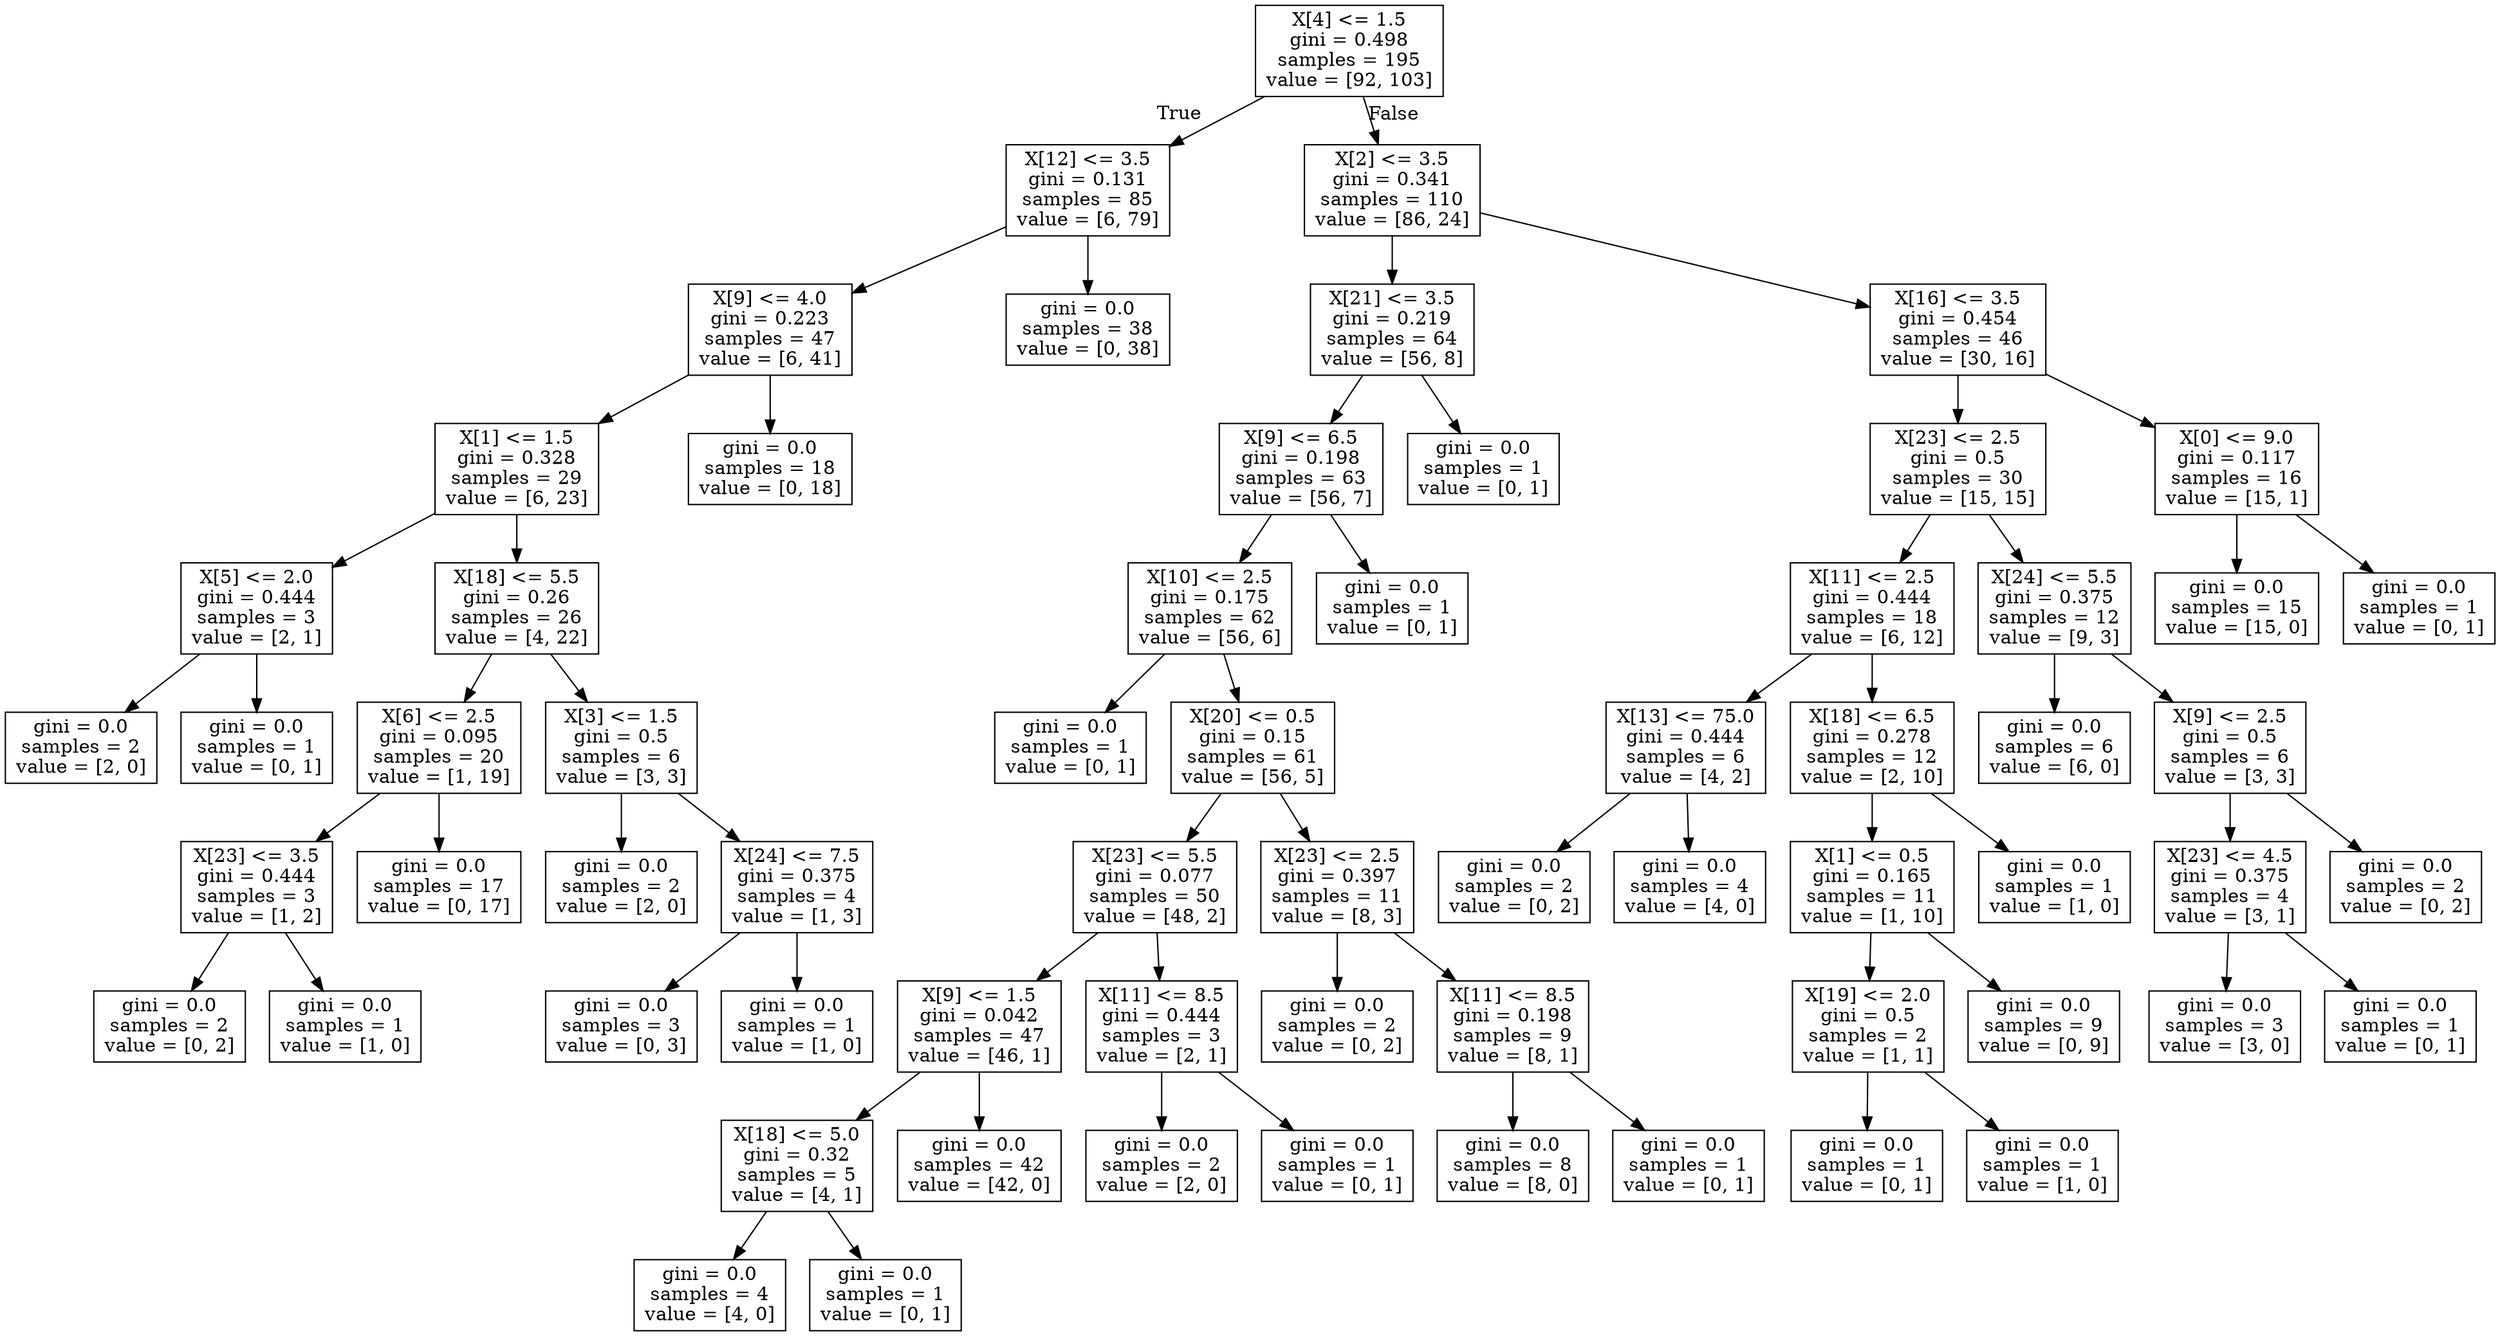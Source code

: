 digraph Tree {
node [shape=box] ;
0 [label="X[4] <= 1.5\ngini = 0.498\nsamples = 195\nvalue = [92, 103]"] ;
1 [label="X[12] <= 3.5\ngini = 0.131\nsamples = 85\nvalue = [6, 79]"] ;
0 -> 1 [labeldistance=2.5, labelangle=45, headlabel="True"] ;
2 [label="X[9] <= 4.0\ngini = 0.223\nsamples = 47\nvalue = [6, 41]"] ;
1 -> 2 ;
3 [label="X[1] <= 1.5\ngini = 0.328\nsamples = 29\nvalue = [6, 23]"] ;
2 -> 3 ;
4 [label="X[5] <= 2.0\ngini = 0.444\nsamples = 3\nvalue = [2, 1]"] ;
3 -> 4 ;
5 [label="gini = 0.0\nsamples = 2\nvalue = [2, 0]"] ;
4 -> 5 ;
6 [label="gini = 0.0\nsamples = 1\nvalue = [0, 1]"] ;
4 -> 6 ;
7 [label="X[18] <= 5.5\ngini = 0.26\nsamples = 26\nvalue = [4, 22]"] ;
3 -> 7 ;
8 [label="X[6] <= 2.5\ngini = 0.095\nsamples = 20\nvalue = [1, 19]"] ;
7 -> 8 ;
9 [label="X[23] <= 3.5\ngini = 0.444\nsamples = 3\nvalue = [1, 2]"] ;
8 -> 9 ;
10 [label="gini = 0.0\nsamples = 2\nvalue = [0, 2]"] ;
9 -> 10 ;
11 [label="gini = 0.0\nsamples = 1\nvalue = [1, 0]"] ;
9 -> 11 ;
12 [label="gini = 0.0\nsamples = 17\nvalue = [0, 17]"] ;
8 -> 12 ;
13 [label="X[3] <= 1.5\ngini = 0.5\nsamples = 6\nvalue = [3, 3]"] ;
7 -> 13 ;
14 [label="gini = 0.0\nsamples = 2\nvalue = [2, 0]"] ;
13 -> 14 ;
15 [label="X[24] <= 7.5\ngini = 0.375\nsamples = 4\nvalue = [1, 3]"] ;
13 -> 15 ;
16 [label="gini = 0.0\nsamples = 3\nvalue = [0, 3]"] ;
15 -> 16 ;
17 [label="gini = 0.0\nsamples = 1\nvalue = [1, 0]"] ;
15 -> 17 ;
18 [label="gini = 0.0\nsamples = 18\nvalue = [0, 18]"] ;
2 -> 18 ;
19 [label="gini = 0.0\nsamples = 38\nvalue = [0, 38]"] ;
1 -> 19 ;
20 [label="X[2] <= 3.5\ngini = 0.341\nsamples = 110\nvalue = [86, 24]"] ;
0 -> 20 [labeldistance=2.5, labelangle=-45, headlabel="False"] ;
21 [label="X[21] <= 3.5\ngini = 0.219\nsamples = 64\nvalue = [56, 8]"] ;
20 -> 21 ;
22 [label="X[9] <= 6.5\ngini = 0.198\nsamples = 63\nvalue = [56, 7]"] ;
21 -> 22 ;
23 [label="X[10] <= 2.5\ngini = 0.175\nsamples = 62\nvalue = [56, 6]"] ;
22 -> 23 ;
24 [label="gini = 0.0\nsamples = 1\nvalue = [0, 1]"] ;
23 -> 24 ;
25 [label="X[20] <= 0.5\ngini = 0.15\nsamples = 61\nvalue = [56, 5]"] ;
23 -> 25 ;
26 [label="X[23] <= 5.5\ngini = 0.077\nsamples = 50\nvalue = [48, 2]"] ;
25 -> 26 ;
27 [label="X[9] <= 1.5\ngini = 0.042\nsamples = 47\nvalue = [46, 1]"] ;
26 -> 27 ;
28 [label="X[18] <= 5.0\ngini = 0.32\nsamples = 5\nvalue = [4, 1]"] ;
27 -> 28 ;
29 [label="gini = 0.0\nsamples = 4\nvalue = [4, 0]"] ;
28 -> 29 ;
30 [label="gini = 0.0\nsamples = 1\nvalue = [0, 1]"] ;
28 -> 30 ;
31 [label="gini = 0.0\nsamples = 42\nvalue = [42, 0]"] ;
27 -> 31 ;
32 [label="X[11] <= 8.5\ngini = 0.444\nsamples = 3\nvalue = [2, 1]"] ;
26 -> 32 ;
33 [label="gini = 0.0\nsamples = 2\nvalue = [2, 0]"] ;
32 -> 33 ;
34 [label="gini = 0.0\nsamples = 1\nvalue = [0, 1]"] ;
32 -> 34 ;
35 [label="X[23] <= 2.5\ngini = 0.397\nsamples = 11\nvalue = [8, 3]"] ;
25 -> 35 ;
36 [label="gini = 0.0\nsamples = 2\nvalue = [0, 2]"] ;
35 -> 36 ;
37 [label="X[11] <= 8.5\ngini = 0.198\nsamples = 9\nvalue = [8, 1]"] ;
35 -> 37 ;
38 [label="gini = 0.0\nsamples = 8\nvalue = [8, 0]"] ;
37 -> 38 ;
39 [label="gini = 0.0\nsamples = 1\nvalue = [0, 1]"] ;
37 -> 39 ;
40 [label="gini = 0.0\nsamples = 1\nvalue = [0, 1]"] ;
22 -> 40 ;
41 [label="gini = 0.0\nsamples = 1\nvalue = [0, 1]"] ;
21 -> 41 ;
42 [label="X[16] <= 3.5\ngini = 0.454\nsamples = 46\nvalue = [30, 16]"] ;
20 -> 42 ;
43 [label="X[23] <= 2.5\ngini = 0.5\nsamples = 30\nvalue = [15, 15]"] ;
42 -> 43 ;
44 [label="X[11] <= 2.5\ngini = 0.444\nsamples = 18\nvalue = [6, 12]"] ;
43 -> 44 ;
45 [label="X[13] <= 75.0\ngini = 0.444\nsamples = 6\nvalue = [4, 2]"] ;
44 -> 45 ;
46 [label="gini = 0.0\nsamples = 2\nvalue = [0, 2]"] ;
45 -> 46 ;
47 [label="gini = 0.0\nsamples = 4\nvalue = [4, 0]"] ;
45 -> 47 ;
48 [label="X[18] <= 6.5\ngini = 0.278\nsamples = 12\nvalue = [2, 10]"] ;
44 -> 48 ;
49 [label="X[1] <= 0.5\ngini = 0.165\nsamples = 11\nvalue = [1, 10]"] ;
48 -> 49 ;
50 [label="X[19] <= 2.0\ngini = 0.5\nsamples = 2\nvalue = [1, 1]"] ;
49 -> 50 ;
51 [label="gini = 0.0\nsamples = 1\nvalue = [0, 1]"] ;
50 -> 51 ;
52 [label="gini = 0.0\nsamples = 1\nvalue = [1, 0]"] ;
50 -> 52 ;
53 [label="gini = 0.0\nsamples = 9\nvalue = [0, 9]"] ;
49 -> 53 ;
54 [label="gini = 0.0\nsamples = 1\nvalue = [1, 0]"] ;
48 -> 54 ;
55 [label="X[24] <= 5.5\ngini = 0.375\nsamples = 12\nvalue = [9, 3]"] ;
43 -> 55 ;
56 [label="gini = 0.0\nsamples = 6\nvalue = [6, 0]"] ;
55 -> 56 ;
57 [label="X[9] <= 2.5\ngini = 0.5\nsamples = 6\nvalue = [3, 3]"] ;
55 -> 57 ;
58 [label="X[23] <= 4.5\ngini = 0.375\nsamples = 4\nvalue = [3, 1]"] ;
57 -> 58 ;
59 [label="gini = 0.0\nsamples = 3\nvalue = [3, 0]"] ;
58 -> 59 ;
60 [label="gini = 0.0\nsamples = 1\nvalue = [0, 1]"] ;
58 -> 60 ;
61 [label="gini = 0.0\nsamples = 2\nvalue = [0, 2]"] ;
57 -> 61 ;
62 [label="X[0] <= 9.0\ngini = 0.117\nsamples = 16\nvalue = [15, 1]"] ;
42 -> 62 ;
63 [label="gini = 0.0\nsamples = 15\nvalue = [15, 0]"] ;
62 -> 63 ;
64 [label="gini = 0.0\nsamples = 1\nvalue = [0, 1]"] ;
62 -> 64 ;
}